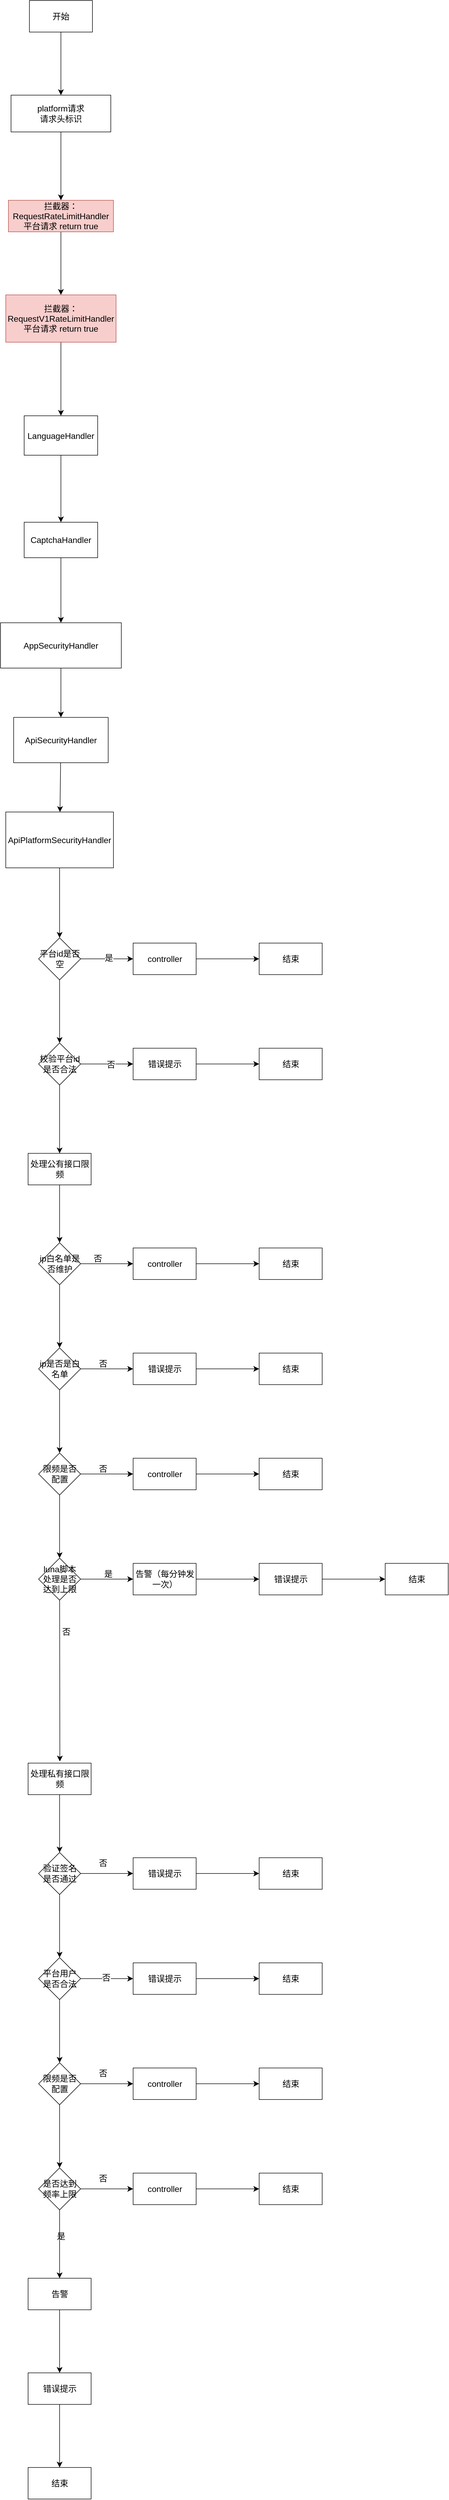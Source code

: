 <mxfile version="21.7.5" type="github">
  <diagram id="C5RBs43oDa-KdzZeNtuy" name="Page-1">
    <mxGraphModel dx="954" dy="544" grid="1" gridSize="10" guides="1" tooltips="1" connect="1" arrows="1" fold="1" page="1" pageScale="1" pageWidth="200000" pageHeight="200000" math="0" shadow="0">
      <root>
        <mxCell id="WIyWlLk6GJQsqaUBKTNV-0" />
        <mxCell id="WIyWlLk6GJQsqaUBKTNV-1" parent="WIyWlLk6GJQsqaUBKTNV-0" />
        <mxCell id="5qjLmSa4h2L6G2S_yBga-2" value="" style="edgeStyle=none;curved=1;rounded=0;orthogonalLoop=1;jettySize=auto;html=1;fontSize=12;startSize=8;endSize=8;" edge="1" parent="WIyWlLk6GJQsqaUBKTNV-1" source="5qjLmSa4h2L6G2S_yBga-0" target="5qjLmSa4h2L6G2S_yBga-1">
          <mxGeometry relative="1" as="geometry" />
        </mxCell>
        <mxCell id="5qjLmSa4h2L6G2S_yBga-0" value="开始" style="rounded=0;whiteSpace=wrap;html=1;fontSize=16;" vertex="1" parent="WIyWlLk6GJQsqaUBKTNV-1">
          <mxGeometry x="270" y="70" width="120" height="60" as="geometry" />
        </mxCell>
        <mxCell id="5qjLmSa4h2L6G2S_yBga-4" value="" style="edgeStyle=none;curved=1;rounded=0;orthogonalLoop=1;jettySize=auto;html=1;fontSize=12;startSize=8;endSize=8;" edge="1" parent="WIyWlLk6GJQsqaUBKTNV-1" source="5qjLmSa4h2L6G2S_yBga-1" target="5qjLmSa4h2L6G2S_yBga-3">
          <mxGeometry relative="1" as="geometry" />
        </mxCell>
        <mxCell id="5qjLmSa4h2L6G2S_yBga-1" value="platform请求&lt;br&gt;请求头标识" style="rounded=0;whiteSpace=wrap;html=1;fontSize=16;" vertex="1" parent="WIyWlLk6GJQsqaUBKTNV-1">
          <mxGeometry x="235" y="250" width="190" height="70" as="geometry" />
        </mxCell>
        <mxCell id="5qjLmSa4h2L6G2S_yBga-6" value="" style="edgeStyle=none;curved=1;rounded=0;orthogonalLoop=1;jettySize=auto;html=1;fontSize=12;startSize=8;endSize=8;" edge="1" parent="WIyWlLk6GJQsqaUBKTNV-1" source="5qjLmSa4h2L6G2S_yBga-3" target="5qjLmSa4h2L6G2S_yBga-5">
          <mxGeometry relative="1" as="geometry" />
        </mxCell>
        <mxCell id="5qjLmSa4h2L6G2S_yBga-3" value="拦截器：RequestRateLimitHandler&lt;br&gt;平台请求 return true" style="whiteSpace=wrap;html=1;fontSize=16;rounded=0;fillColor=#f8cecc;strokeColor=#b85450;" vertex="1" parent="WIyWlLk6GJQsqaUBKTNV-1">
          <mxGeometry x="230" y="450" width="200" height="60" as="geometry" />
        </mxCell>
        <mxCell id="5qjLmSa4h2L6G2S_yBga-8" value="" style="edgeStyle=none;curved=1;rounded=0;orthogonalLoop=1;jettySize=auto;html=1;fontSize=12;startSize=8;endSize=8;" edge="1" parent="WIyWlLk6GJQsqaUBKTNV-1" source="5qjLmSa4h2L6G2S_yBga-5" target="5qjLmSa4h2L6G2S_yBga-7">
          <mxGeometry relative="1" as="geometry" />
        </mxCell>
        <mxCell id="5qjLmSa4h2L6G2S_yBga-5" value="拦截器：&lt;br&gt;RequestV1RateLimitHandler&lt;br&gt;平台请求 return true" style="whiteSpace=wrap;html=1;fontSize=16;rounded=0;fillColor=#f8cecc;strokeColor=#b85450;" vertex="1" parent="WIyWlLk6GJQsqaUBKTNV-1">
          <mxGeometry x="225" y="630" width="210" height="90" as="geometry" />
        </mxCell>
        <mxCell id="5qjLmSa4h2L6G2S_yBga-10" value="" style="edgeStyle=none;curved=1;rounded=0;orthogonalLoop=1;jettySize=auto;html=1;fontSize=12;startSize=8;endSize=8;" edge="1" parent="WIyWlLk6GJQsqaUBKTNV-1" source="5qjLmSa4h2L6G2S_yBga-7" target="5qjLmSa4h2L6G2S_yBga-9">
          <mxGeometry relative="1" as="geometry" />
        </mxCell>
        <mxCell id="5qjLmSa4h2L6G2S_yBga-7" value="LanguageHandler" style="whiteSpace=wrap;html=1;fontSize=16;rounded=0;" vertex="1" parent="WIyWlLk6GJQsqaUBKTNV-1">
          <mxGeometry x="260" y="860" width="140" height="75" as="geometry" />
        </mxCell>
        <mxCell id="5qjLmSa4h2L6G2S_yBga-12" value="" style="edgeStyle=none;curved=1;rounded=0;orthogonalLoop=1;jettySize=auto;html=1;fontSize=12;startSize=8;endSize=8;" edge="1" parent="WIyWlLk6GJQsqaUBKTNV-1" source="5qjLmSa4h2L6G2S_yBga-9" target="5qjLmSa4h2L6G2S_yBga-11">
          <mxGeometry relative="1" as="geometry" />
        </mxCell>
        <mxCell id="5qjLmSa4h2L6G2S_yBga-9" value="CaptchaHandler" style="whiteSpace=wrap;html=1;fontSize=16;rounded=0;" vertex="1" parent="WIyWlLk6GJQsqaUBKTNV-1">
          <mxGeometry x="260" y="1062.5" width="140" height="67.5" as="geometry" />
        </mxCell>
        <mxCell id="5qjLmSa4h2L6G2S_yBga-14" value="" style="edgeStyle=none;curved=1;rounded=0;orthogonalLoop=1;jettySize=auto;html=1;fontSize=12;startSize=8;endSize=8;" edge="1" parent="WIyWlLk6GJQsqaUBKTNV-1" source="5qjLmSa4h2L6G2S_yBga-11" target="5qjLmSa4h2L6G2S_yBga-13">
          <mxGeometry relative="1" as="geometry" />
        </mxCell>
        <mxCell id="5qjLmSa4h2L6G2S_yBga-11" value="AppSecurityHandler" style="whiteSpace=wrap;html=1;fontSize=16;rounded=0;" vertex="1" parent="WIyWlLk6GJQsqaUBKTNV-1">
          <mxGeometry x="215" y="1253.75" width="230" height="86.25" as="geometry" />
        </mxCell>
        <mxCell id="5qjLmSa4h2L6G2S_yBga-16" value="" style="edgeStyle=none;curved=1;rounded=0;orthogonalLoop=1;jettySize=auto;html=1;fontSize=12;startSize=8;endSize=8;" edge="1" parent="WIyWlLk6GJQsqaUBKTNV-1" source="5qjLmSa4h2L6G2S_yBga-13" target="5qjLmSa4h2L6G2S_yBga-15">
          <mxGeometry relative="1" as="geometry" />
        </mxCell>
        <mxCell id="5qjLmSa4h2L6G2S_yBga-13" value="ApiSecurityHandler" style="whiteSpace=wrap;html=1;fontSize=16;rounded=0;" vertex="1" parent="WIyWlLk6GJQsqaUBKTNV-1">
          <mxGeometry x="240" y="1433.75" width="180" height="86.25" as="geometry" />
        </mxCell>
        <mxCell id="5qjLmSa4h2L6G2S_yBga-20" value="" style="edgeStyle=none;curved=1;rounded=0;orthogonalLoop=1;jettySize=auto;html=1;fontSize=12;startSize=8;endSize=8;" edge="1" parent="WIyWlLk6GJQsqaUBKTNV-1" source="5qjLmSa4h2L6G2S_yBga-15" target="5qjLmSa4h2L6G2S_yBga-19">
          <mxGeometry relative="1" as="geometry" />
        </mxCell>
        <mxCell id="5qjLmSa4h2L6G2S_yBga-15" value="ApiPlatformSecurityHandler" style="whiteSpace=wrap;html=1;fontSize=16;rounded=0;" vertex="1" parent="WIyWlLk6GJQsqaUBKTNV-1">
          <mxGeometry x="225" y="1613.75" width="205" height="106.25" as="geometry" />
        </mxCell>
        <mxCell id="5qjLmSa4h2L6G2S_yBga-22" value="" style="edgeStyle=none;curved=1;rounded=0;orthogonalLoop=1;jettySize=auto;html=1;fontSize=12;startSize=8;endSize=8;" edge="1" parent="WIyWlLk6GJQsqaUBKTNV-1" source="5qjLmSa4h2L6G2S_yBga-19" target="5qjLmSa4h2L6G2S_yBga-21">
          <mxGeometry relative="1" as="geometry" />
        </mxCell>
        <mxCell id="5qjLmSa4h2L6G2S_yBga-23" value="是" style="edgeLabel;html=1;align=center;verticalAlign=middle;resizable=0;points=[];fontSize=16;" vertex="1" connectable="0" parent="5qjLmSa4h2L6G2S_yBga-22">
          <mxGeometry x="0.07" y="2" relative="1" as="geometry">
            <mxPoint as="offset" />
          </mxGeometry>
        </mxCell>
        <mxCell id="5qjLmSa4h2L6G2S_yBga-30" value="" style="edgeStyle=none;curved=1;rounded=0;orthogonalLoop=1;jettySize=auto;html=1;fontSize=12;startSize=8;endSize=8;" edge="1" parent="WIyWlLk6GJQsqaUBKTNV-1" source="5qjLmSa4h2L6G2S_yBga-19" target="5qjLmSa4h2L6G2S_yBga-29">
          <mxGeometry relative="1" as="geometry" />
        </mxCell>
        <mxCell id="5qjLmSa4h2L6G2S_yBga-19" value="平台id是否空" style="rhombus;whiteSpace=wrap;html=1;fontSize=16;rounded=0;" vertex="1" parent="WIyWlLk6GJQsqaUBKTNV-1">
          <mxGeometry x="287.5" y="1853.125" width="80" height="80" as="geometry" />
        </mxCell>
        <mxCell id="5qjLmSa4h2L6G2S_yBga-98" value="" style="edgeStyle=none;curved=1;rounded=0;orthogonalLoop=1;jettySize=auto;html=1;fontSize=12;startSize=8;endSize=8;" edge="1" parent="WIyWlLk6GJQsqaUBKTNV-1" source="5qjLmSa4h2L6G2S_yBga-21" target="5qjLmSa4h2L6G2S_yBga-97">
          <mxGeometry relative="1" as="geometry" />
        </mxCell>
        <mxCell id="5qjLmSa4h2L6G2S_yBga-21" value="controller" style="whiteSpace=wrap;html=1;fontSize=16;rounded=0;" vertex="1" parent="WIyWlLk6GJQsqaUBKTNV-1">
          <mxGeometry x="467.5" y="1863.125" width="120" height="60" as="geometry" />
        </mxCell>
        <mxCell id="5qjLmSa4h2L6G2S_yBga-32" value="" style="edgeStyle=none;curved=1;rounded=0;orthogonalLoop=1;jettySize=auto;html=1;fontSize=12;startSize=8;endSize=8;" edge="1" parent="WIyWlLk6GJQsqaUBKTNV-1" source="5qjLmSa4h2L6G2S_yBga-29" target="5qjLmSa4h2L6G2S_yBga-31">
          <mxGeometry relative="1" as="geometry" />
        </mxCell>
        <mxCell id="5qjLmSa4h2L6G2S_yBga-33" value="否" style="edgeLabel;html=1;align=center;verticalAlign=middle;resizable=0;points=[];fontSize=16;" vertex="1" connectable="0" parent="5qjLmSa4h2L6G2S_yBga-32">
          <mxGeometry x="0.13" y="-1" relative="1" as="geometry">
            <mxPoint x="1" as="offset" />
          </mxGeometry>
        </mxCell>
        <mxCell id="5qjLmSa4h2L6G2S_yBga-35" value="" style="edgeStyle=none;curved=1;rounded=0;orthogonalLoop=1;jettySize=auto;html=1;fontSize=12;startSize=8;endSize=8;" edge="1" parent="WIyWlLk6GJQsqaUBKTNV-1" source="5qjLmSa4h2L6G2S_yBga-29" target="5qjLmSa4h2L6G2S_yBga-34">
          <mxGeometry relative="1" as="geometry" />
        </mxCell>
        <mxCell id="5qjLmSa4h2L6G2S_yBga-29" value="校验平台id是否合法" style="rhombus;whiteSpace=wrap;html=1;fontSize=16;rounded=0;" vertex="1" parent="WIyWlLk6GJQsqaUBKTNV-1">
          <mxGeometry x="287.5" y="2053.125" width="80" height="80" as="geometry" />
        </mxCell>
        <mxCell id="5qjLmSa4h2L6G2S_yBga-94" value="" style="edgeStyle=none;curved=1;rounded=0;orthogonalLoop=1;jettySize=auto;html=1;fontSize=12;startSize=8;endSize=8;" edge="1" parent="WIyWlLk6GJQsqaUBKTNV-1" source="5qjLmSa4h2L6G2S_yBga-31" target="5qjLmSa4h2L6G2S_yBga-93">
          <mxGeometry relative="1" as="geometry" />
        </mxCell>
        <mxCell id="5qjLmSa4h2L6G2S_yBga-31" value="错误提示" style="whiteSpace=wrap;html=1;fontSize=16;rounded=0;" vertex="1" parent="WIyWlLk6GJQsqaUBKTNV-1">
          <mxGeometry x="467.5" y="2063.125" width="120" height="60" as="geometry" />
        </mxCell>
        <mxCell id="5qjLmSa4h2L6G2S_yBga-37" value="" style="edgeStyle=none;curved=1;rounded=0;orthogonalLoop=1;jettySize=auto;html=1;fontSize=12;startSize=8;endSize=8;" edge="1" parent="WIyWlLk6GJQsqaUBKTNV-1" source="5qjLmSa4h2L6G2S_yBga-34" target="5qjLmSa4h2L6G2S_yBga-36">
          <mxGeometry relative="1" as="geometry" />
        </mxCell>
        <mxCell id="5qjLmSa4h2L6G2S_yBga-34" value="处理公有接口限频" style="whiteSpace=wrap;html=1;fontSize=16;rounded=0;" vertex="1" parent="WIyWlLk6GJQsqaUBKTNV-1">
          <mxGeometry x="267.5" y="2263.125" width="120" height="60" as="geometry" />
        </mxCell>
        <mxCell id="5qjLmSa4h2L6G2S_yBga-39" value="" style="edgeStyle=none;curved=1;rounded=0;orthogonalLoop=1;jettySize=auto;html=1;fontSize=12;startSize=8;endSize=8;" edge="1" parent="WIyWlLk6GJQsqaUBKTNV-1" source="5qjLmSa4h2L6G2S_yBga-36" target="5qjLmSa4h2L6G2S_yBga-38">
          <mxGeometry relative="1" as="geometry" />
        </mxCell>
        <mxCell id="5qjLmSa4h2L6G2S_yBga-42" value="" style="edgeStyle=none;curved=1;rounded=0;orthogonalLoop=1;jettySize=auto;html=1;fontSize=12;startSize=8;endSize=8;" edge="1" parent="WIyWlLk6GJQsqaUBKTNV-1" source="5qjLmSa4h2L6G2S_yBga-36" target="5qjLmSa4h2L6G2S_yBga-41">
          <mxGeometry relative="1" as="geometry" />
        </mxCell>
        <mxCell id="5qjLmSa4h2L6G2S_yBga-36" value="ip白名单是否维护" style="rhombus;whiteSpace=wrap;html=1;fontSize=16;rounded=0;" vertex="1" parent="WIyWlLk6GJQsqaUBKTNV-1">
          <mxGeometry x="287.5" y="2433.125" width="80" height="80" as="geometry" />
        </mxCell>
        <mxCell id="5qjLmSa4h2L6G2S_yBga-96" value="" style="edgeStyle=none;curved=1;rounded=0;orthogonalLoop=1;jettySize=auto;html=1;fontSize=12;startSize=8;endSize=8;" edge="1" parent="WIyWlLk6GJQsqaUBKTNV-1" source="5qjLmSa4h2L6G2S_yBga-38" target="5qjLmSa4h2L6G2S_yBga-95">
          <mxGeometry relative="1" as="geometry" />
        </mxCell>
        <mxCell id="5qjLmSa4h2L6G2S_yBga-38" value="controller" style="whiteSpace=wrap;html=1;fontSize=16;rounded=0;" vertex="1" parent="WIyWlLk6GJQsqaUBKTNV-1">
          <mxGeometry x="467.5" y="2443.125" width="120" height="60" as="geometry" />
        </mxCell>
        <mxCell id="5qjLmSa4h2L6G2S_yBga-40" value="否" style="text;html=1;align=center;verticalAlign=middle;resizable=0;points=[];autosize=1;strokeColor=none;fillColor=none;fontSize=16;" vertex="1" parent="WIyWlLk6GJQsqaUBKTNV-1">
          <mxGeometry x="380" y="2448" width="40" height="30" as="geometry" />
        </mxCell>
        <mxCell id="5qjLmSa4h2L6G2S_yBga-44" value="" style="edgeStyle=none;curved=1;rounded=0;orthogonalLoop=1;jettySize=auto;html=1;fontSize=12;startSize=8;endSize=8;" edge="1" parent="WIyWlLk6GJQsqaUBKTNV-1" source="5qjLmSa4h2L6G2S_yBga-41" target="5qjLmSa4h2L6G2S_yBga-43">
          <mxGeometry relative="1" as="geometry" />
        </mxCell>
        <mxCell id="5qjLmSa4h2L6G2S_yBga-47" value="" style="edgeStyle=none;curved=1;rounded=0;orthogonalLoop=1;jettySize=auto;html=1;fontSize=12;startSize=8;endSize=8;" edge="1" parent="WIyWlLk6GJQsqaUBKTNV-1" source="5qjLmSa4h2L6G2S_yBga-41" target="5qjLmSa4h2L6G2S_yBga-46">
          <mxGeometry relative="1" as="geometry" />
        </mxCell>
        <mxCell id="5qjLmSa4h2L6G2S_yBga-41" value="ip是否是白名单" style="rhombus;whiteSpace=wrap;html=1;fontSize=16;rounded=0;" vertex="1" parent="WIyWlLk6GJQsqaUBKTNV-1">
          <mxGeometry x="287.5" y="2633.125" width="80" height="80" as="geometry" />
        </mxCell>
        <mxCell id="5qjLmSa4h2L6G2S_yBga-100" value="" style="edgeStyle=none;curved=1;rounded=0;orthogonalLoop=1;jettySize=auto;html=1;fontSize=12;startSize=8;endSize=8;" edge="1" parent="WIyWlLk6GJQsqaUBKTNV-1" source="5qjLmSa4h2L6G2S_yBga-43" target="5qjLmSa4h2L6G2S_yBga-99">
          <mxGeometry relative="1" as="geometry" />
        </mxCell>
        <mxCell id="5qjLmSa4h2L6G2S_yBga-43" value="错误提示" style="whiteSpace=wrap;html=1;fontSize=16;rounded=0;" vertex="1" parent="WIyWlLk6GJQsqaUBKTNV-1">
          <mxGeometry x="467.5" y="2643.125" width="120" height="60" as="geometry" />
        </mxCell>
        <mxCell id="5qjLmSa4h2L6G2S_yBga-45" value="否" style="text;html=1;align=center;verticalAlign=middle;resizable=0;points=[];autosize=1;strokeColor=none;fillColor=none;fontSize=16;" vertex="1" parent="WIyWlLk6GJQsqaUBKTNV-1">
          <mxGeometry x="390" y="2648" width="40" height="30" as="geometry" />
        </mxCell>
        <mxCell id="5qjLmSa4h2L6G2S_yBga-49" value="" style="edgeStyle=none;curved=1;rounded=0;orthogonalLoop=1;jettySize=auto;html=1;fontSize=12;startSize=8;endSize=8;" edge="1" parent="WIyWlLk6GJQsqaUBKTNV-1" source="5qjLmSa4h2L6G2S_yBga-46" target="5qjLmSa4h2L6G2S_yBga-48">
          <mxGeometry relative="1" as="geometry" />
        </mxCell>
        <mxCell id="5qjLmSa4h2L6G2S_yBga-52" value="" style="edgeStyle=none;curved=1;rounded=0;orthogonalLoop=1;jettySize=auto;html=1;fontSize=12;startSize=8;endSize=8;" edge="1" parent="WIyWlLk6GJQsqaUBKTNV-1" source="5qjLmSa4h2L6G2S_yBga-46" target="5qjLmSa4h2L6G2S_yBga-51">
          <mxGeometry relative="1" as="geometry" />
        </mxCell>
        <mxCell id="5qjLmSa4h2L6G2S_yBga-46" value="限频是否配置" style="rhombus;whiteSpace=wrap;html=1;fontSize=16;rounded=0;" vertex="1" parent="WIyWlLk6GJQsqaUBKTNV-1">
          <mxGeometry x="287.5" y="2833.125" width="80" height="80" as="geometry" />
        </mxCell>
        <mxCell id="5qjLmSa4h2L6G2S_yBga-102" value="" style="edgeStyle=none;curved=1;rounded=0;orthogonalLoop=1;jettySize=auto;html=1;fontSize=12;startSize=8;endSize=8;" edge="1" parent="WIyWlLk6GJQsqaUBKTNV-1" source="5qjLmSa4h2L6G2S_yBga-48" target="5qjLmSa4h2L6G2S_yBga-101">
          <mxGeometry relative="1" as="geometry" />
        </mxCell>
        <mxCell id="5qjLmSa4h2L6G2S_yBga-48" value="controller" style="whiteSpace=wrap;html=1;fontSize=16;rounded=0;" vertex="1" parent="WIyWlLk6GJQsqaUBKTNV-1">
          <mxGeometry x="467.5" y="2843.125" width="120" height="60" as="geometry" />
        </mxCell>
        <mxCell id="5qjLmSa4h2L6G2S_yBga-50" value="否" style="text;html=1;align=center;verticalAlign=middle;resizable=0;points=[];autosize=1;strokeColor=none;fillColor=none;fontSize=16;" vertex="1" parent="WIyWlLk6GJQsqaUBKTNV-1">
          <mxGeometry x="390" y="2848" width="40" height="30" as="geometry" />
        </mxCell>
        <mxCell id="5qjLmSa4h2L6G2S_yBga-54" value="" style="edgeStyle=none;curved=1;rounded=0;orthogonalLoop=1;jettySize=auto;html=1;fontSize=12;startSize=8;endSize=8;" edge="1" parent="WIyWlLk6GJQsqaUBKTNV-1" source="5qjLmSa4h2L6G2S_yBga-51" target="5qjLmSa4h2L6G2S_yBga-53">
          <mxGeometry relative="1" as="geometry" />
        </mxCell>
        <mxCell id="5qjLmSa4h2L6G2S_yBga-57" value="" style="edgeStyle=none;curved=1;rounded=0;orthogonalLoop=1;jettySize=auto;html=1;fontSize=12;startSize=8;endSize=8;" edge="1" parent="WIyWlLk6GJQsqaUBKTNV-1" source="5qjLmSa4h2L6G2S_yBga-51">
          <mxGeometry relative="1" as="geometry">
            <mxPoint x="328" y="3420" as="targetPoint" />
          </mxGeometry>
        </mxCell>
        <mxCell id="5qjLmSa4h2L6G2S_yBga-51" value="luna脚本处理是否达到上限" style="rhombus;whiteSpace=wrap;html=1;fontSize=16;rounded=0;" vertex="1" parent="WIyWlLk6GJQsqaUBKTNV-1">
          <mxGeometry x="287.5" y="3033.125" width="80" height="80" as="geometry" />
        </mxCell>
        <mxCell id="5qjLmSa4h2L6G2S_yBga-89" value="" style="edgeStyle=none;curved=1;rounded=0;orthogonalLoop=1;jettySize=auto;html=1;fontSize=12;startSize=8;endSize=8;" edge="1" parent="WIyWlLk6GJQsqaUBKTNV-1" source="5qjLmSa4h2L6G2S_yBga-53" target="5qjLmSa4h2L6G2S_yBga-88">
          <mxGeometry relative="1" as="geometry" />
        </mxCell>
        <mxCell id="5qjLmSa4h2L6G2S_yBga-53" value="告警（每分钟发一次）" style="whiteSpace=wrap;html=1;fontSize=16;rounded=0;" vertex="1" parent="WIyWlLk6GJQsqaUBKTNV-1">
          <mxGeometry x="467.5" y="3043.125" width="120" height="60" as="geometry" />
        </mxCell>
        <mxCell id="5qjLmSa4h2L6G2S_yBga-55" value="是" style="text;html=1;align=center;verticalAlign=middle;resizable=0;points=[];autosize=1;strokeColor=none;fillColor=none;fontSize=16;" vertex="1" parent="WIyWlLk6GJQsqaUBKTNV-1">
          <mxGeometry x="400" y="3048" width="40" height="30" as="geometry" />
        </mxCell>
        <mxCell id="5qjLmSa4h2L6G2S_yBga-61" value="" style="edgeStyle=none;curved=1;rounded=0;orthogonalLoop=1;jettySize=auto;html=1;fontSize=12;startSize=8;endSize=8;" edge="1" parent="WIyWlLk6GJQsqaUBKTNV-1" source="5qjLmSa4h2L6G2S_yBga-58" target="5qjLmSa4h2L6G2S_yBga-60">
          <mxGeometry relative="1" as="geometry" />
        </mxCell>
        <mxCell id="5qjLmSa4h2L6G2S_yBga-58" value="处理私有接口限频" style="whiteSpace=wrap;html=1;fontSize=16;rounded=0;" vertex="1" parent="WIyWlLk6GJQsqaUBKTNV-1">
          <mxGeometry x="267.5" y="3423.125" width="120" height="60" as="geometry" />
        </mxCell>
        <mxCell id="5qjLmSa4h2L6G2S_yBga-63" value="" style="edgeStyle=none;curved=1;rounded=0;orthogonalLoop=1;jettySize=auto;html=1;fontSize=12;startSize=8;endSize=8;" edge="1" parent="WIyWlLk6GJQsqaUBKTNV-1" source="5qjLmSa4h2L6G2S_yBga-60" target="5qjLmSa4h2L6G2S_yBga-62">
          <mxGeometry relative="1" as="geometry" />
        </mxCell>
        <mxCell id="5qjLmSa4h2L6G2S_yBga-68" value="" style="edgeStyle=none;curved=1;rounded=0;orthogonalLoop=1;jettySize=auto;html=1;fontSize=12;startSize=8;endSize=8;" edge="1" parent="WIyWlLk6GJQsqaUBKTNV-1" source="5qjLmSa4h2L6G2S_yBga-60" target="5qjLmSa4h2L6G2S_yBga-67">
          <mxGeometry relative="1" as="geometry" />
        </mxCell>
        <mxCell id="5qjLmSa4h2L6G2S_yBga-60" value="验证签名是否通过" style="rhombus;whiteSpace=wrap;html=1;fontSize=16;rounded=0;" vertex="1" parent="WIyWlLk6GJQsqaUBKTNV-1">
          <mxGeometry x="287.5" y="3593.125" width="80" height="80" as="geometry" />
        </mxCell>
        <mxCell id="5qjLmSa4h2L6G2S_yBga-104" value="" style="edgeStyle=none;curved=1;rounded=0;orthogonalLoop=1;jettySize=auto;html=1;fontSize=12;startSize=8;endSize=8;" edge="1" parent="WIyWlLk6GJQsqaUBKTNV-1" source="5qjLmSa4h2L6G2S_yBga-62" target="5qjLmSa4h2L6G2S_yBga-103">
          <mxGeometry relative="1" as="geometry" />
        </mxCell>
        <mxCell id="5qjLmSa4h2L6G2S_yBga-62" value="错误提示" style="whiteSpace=wrap;html=1;fontSize=16;rounded=0;" vertex="1" parent="WIyWlLk6GJQsqaUBKTNV-1">
          <mxGeometry x="467.5" y="3603.125" width="120" height="60" as="geometry" />
        </mxCell>
        <mxCell id="5qjLmSa4h2L6G2S_yBga-64" value="否" style="text;html=1;align=center;verticalAlign=middle;resizable=0;points=[];autosize=1;strokeColor=none;fillColor=none;fontSize=16;" vertex="1" parent="WIyWlLk6GJQsqaUBKTNV-1">
          <mxGeometry x="390" y="3598" width="40" height="30" as="geometry" />
        </mxCell>
        <mxCell id="5qjLmSa4h2L6G2S_yBga-70" value="" style="edgeStyle=none;curved=1;rounded=0;orthogonalLoop=1;jettySize=auto;html=1;fontSize=12;startSize=8;endSize=8;" edge="1" parent="WIyWlLk6GJQsqaUBKTNV-1" source="5qjLmSa4h2L6G2S_yBga-67" target="5qjLmSa4h2L6G2S_yBga-69">
          <mxGeometry relative="1" as="geometry" />
        </mxCell>
        <mxCell id="5qjLmSa4h2L6G2S_yBga-72" value="否" style="edgeLabel;html=1;align=center;verticalAlign=middle;resizable=0;points=[];fontSize=16;" vertex="1" connectable="0" parent="5qjLmSa4h2L6G2S_yBga-70">
          <mxGeometry x="-0.03" y="2" relative="1" as="geometry">
            <mxPoint as="offset" />
          </mxGeometry>
        </mxCell>
        <mxCell id="5qjLmSa4h2L6G2S_yBga-74" value="" style="edgeStyle=none;curved=1;rounded=0;orthogonalLoop=1;jettySize=auto;html=1;fontSize=12;startSize=8;endSize=8;" edge="1" parent="WIyWlLk6GJQsqaUBKTNV-1" source="5qjLmSa4h2L6G2S_yBga-67" target="5qjLmSa4h2L6G2S_yBga-73">
          <mxGeometry relative="1" as="geometry" />
        </mxCell>
        <mxCell id="5qjLmSa4h2L6G2S_yBga-67" value="平台用户是否合法" style="rhombus;whiteSpace=wrap;html=1;fontSize=16;rounded=0;" vertex="1" parent="WIyWlLk6GJQsqaUBKTNV-1">
          <mxGeometry x="287.5" y="3793.125" width="80" height="80" as="geometry" />
        </mxCell>
        <mxCell id="5qjLmSa4h2L6G2S_yBga-106" value="" style="edgeStyle=none;curved=1;rounded=0;orthogonalLoop=1;jettySize=auto;html=1;fontSize=12;startSize=8;endSize=8;" edge="1" parent="WIyWlLk6GJQsqaUBKTNV-1" source="5qjLmSa4h2L6G2S_yBga-69" target="5qjLmSa4h2L6G2S_yBga-105">
          <mxGeometry relative="1" as="geometry" />
        </mxCell>
        <mxCell id="5qjLmSa4h2L6G2S_yBga-69" value="错误提示" style="whiteSpace=wrap;html=1;fontSize=16;rounded=0;" vertex="1" parent="WIyWlLk6GJQsqaUBKTNV-1">
          <mxGeometry x="467.5" y="3803.125" width="120" height="60" as="geometry" />
        </mxCell>
        <mxCell id="5qjLmSa4h2L6G2S_yBga-76" value="" style="edgeStyle=none;curved=1;rounded=0;orthogonalLoop=1;jettySize=auto;html=1;fontSize=12;startSize=8;endSize=8;" edge="1" parent="WIyWlLk6GJQsqaUBKTNV-1" source="5qjLmSa4h2L6G2S_yBga-73" target="5qjLmSa4h2L6G2S_yBga-75">
          <mxGeometry relative="1" as="geometry" />
        </mxCell>
        <mxCell id="5qjLmSa4h2L6G2S_yBga-79" value="" style="edgeStyle=none;curved=1;rounded=0;orthogonalLoop=1;jettySize=auto;html=1;fontSize=12;startSize=8;endSize=8;" edge="1" parent="WIyWlLk6GJQsqaUBKTNV-1" source="5qjLmSa4h2L6G2S_yBga-73" target="5qjLmSa4h2L6G2S_yBga-78">
          <mxGeometry relative="1" as="geometry" />
        </mxCell>
        <mxCell id="5qjLmSa4h2L6G2S_yBga-73" value="限频是否配置" style="rhombus;whiteSpace=wrap;html=1;fontSize=16;rounded=0;" vertex="1" parent="WIyWlLk6GJQsqaUBKTNV-1">
          <mxGeometry x="287.5" y="3993.125" width="80" height="80" as="geometry" />
        </mxCell>
        <mxCell id="5qjLmSa4h2L6G2S_yBga-108" value="" style="edgeStyle=none;curved=1;rounded=0;orthogonalLoop=1;jettySize=auto;html=1;fontSize=12;startSize=8;endSize=8;" edge="1" parent="WIyWlLk6GJQsqaUBKTNV-1" source="5qjLmSa4h2L6G2S_yBga-75" target="5qjLmSa4h2L6G2S_yBga-107">
          <mxGeometry relative="1" as="geometry" />
        </mxCell>
        <mxCell id="5qjLmSa4h2L6G2S_yBga-75" value="controller" style="whiteSpace=wrap;html=1;fontSize=16;rounded=0;" vertex="1" parent="WIyWlLk6GJQsqaUBKTNV-1">
          <mxGeometry x="467.5" y="4003.125" width="120" height="60" as="geometry" />
        </mxCell>
        <mxCell id="5qjLmSa4h2L6G2S_yBga-77" value="否" style="text;html=1;align=center;verticalAlign=middle;resizable=0;points=[];autosize=1;strokeColor=none;fillColor=none;fontSize=16;" vertex="1" parent="WIyWlLk6GJQsqaUBKTNV-1">
          <mxGeometry x="390" y="3998" width="40" height="30" as="geometry" />
        </mxCell>
        <mxCell id="5qjLmSa4h2L6G2S_yBga-81" value="" style="edgeStyle=none;curved=1;rounded=0;orthogonalLoop=1;jettySize=auto;html=1;fontSize=12;startSize=8;endSize=8;" edge="1" parent="WIyWlLk6GJQsqaUBKTNV-1" source="5qjLmSa4h2L6G2S_yBga-78" target="5qjLmSa4h2L6G2S_yBga-80">
          <mxGeometry relative="1" as="geometry" />
        </mxCell>
        <mxCell id="5qjLmSa4h2L6G2S_yBga-84" value="" style="edgeStyle=none;curved=1;rounded=0;orthogonalLoop=1;jettySize=auto;html=1;fontSize=12;startSize=8;endSize=8;" edge="1" parent="WIyWlLk6GJQsqaUBKTNV-1" source="5qjLmSa4h2L6G2S_yBga-78" target="5qjLmSa4h2L6G2S_yBga-83">
          <mxGeometry relative="1" as="geometry" />
        </mxCell>
        <mxCell id="5qjLmSa4h2L6G2S_yBga-78" value="是否达到频率上限" style="rhombus;whiteSpace=wrap;html=1;fontSize=16;rounded=0;" vertex="1" parent="WIyWlLk6GJQsqaUBKTNV-1">
          <mxGeometry x="287.5" y="4193.125" width="80" height="80" as="geometry" />
        </mxCell>
        <mxCell id="5qjLmSa4h2L6G2S_yBga-110" value="" style="edgeStyle=none;curved=1;rounded=0;orthogonalLoop=1;jettySize=auto;html=1;fontSize=12;startSize=8;endSize=8;" edge="1" parent="WIyWlLk6GJQsqaUBKTNV-1" source="5qjLmSa4h2L6G2S_yBga-80" target="5qjLmSa4h2L6G2S_yBga-109">
          <mxGeometry relative="1" as="geometry" />
        </mxCell>
        <mxCell id="5qjLmSa4h2L6G2S_yBga-80" value="controller" style="whiteSpace=wrap;html=1;fontSize=16;rounded=0;" vertex="1" parent="WIyWlLk6GJQsqaUBKTNV-1">
          <mxGeometry x="467.5" y="4203.125" width="120" height="60" as="geometry" />
        </mxCell>
        <mxCell id="5qjLmSa4h2L6G2S_yBga-82" value="否" style="text;html=1;align=center;verticalAlign=middle;resizable=0;points=[];autosize=1;strokeColor=none;fillColor=none;fontSize=16;" vertex="1" parent="WIyWlLk6GJQsqaUBKTNV-1">
          <mxGeometry x="390" y="4198" width="40" height="30" as="geometry" />
        </mxCell>
        <mxCell id="5qjLmSa4h2L6G2S_yBga-87" value="" style="edgeStyle=none;curved=1;rounded=0;orthogonalLoop=1;jettySize=auto;html=1;fontSize=12;startSize=8;endSize=8;" edge="1" parent="WIyWlLk6GJQsqaUBKTNV-1" source="5qjLmSa4h2L6G2S_yBga-83" target="5qjLmSa4h2L6G2S_yBga-86">
          <mxGeometry relative="1" as="geometry" />
        </mxCell>
        <mxCell id="5qjLmSa4h2L6G2S_yBga-83" value="告警" style="whiteSpace=wrap;html=1;fontSize=16;rounded=0;" vertex="1" parent="WIyWlLk6GJQsqaUBKTNV-1">
          <mxGeometry x="267.5" y="4403.125" width="120" height="60" as="geometry" />
        </mxCell>
        <mxCell id="5qjLmSa4h2L6G2S_yBga-85" value="是" style="text;html=1;align=center;verticalAlign=middle;resizable=0;points=[];autosize=1;strokeColor=none;fillColor=none;fontSize=16;" vertex="1" parent="WIyWlLk6GJQsqaUBKTNV-1">
          <mxGeometry x="310" y="4308" width="40" height="30" as="geometry" />
        </mxCell>
        <mxCell id="5qjLmSa4h2L6G2S_yBga-112" value="" style="edgeStyle=none;curved=1;rounded=0;orthogonalLoop=1;jettySize=auto;html=1;fontSize=12;startSize=8;endSize=8;" edge="1" parent="WIyWlLk6GJQsqaUBKTNV-1" source="5qjLmSa4h2L6G2S_yBga-86" target="5qjLmSa4h2L6G2S_yBga-111">
          <mxGeometry relative="1" as="geometry" />
        </mxCell>
        <mxCell id="5qjLmSa4h2L6G2S_yBga-86" value="错误提示" style="whiteSpace=wrap;html=1;fontSize=16;rounded=0;" vertex="1" parent="WIyWlLk6GJQsqaUBKTNV-1">
          <mxGeometry x="267.5" y="4583.125" width="120" height="60" as="geometry" />
        </mxCell>
        <mxCell id="5qjLmSa4h2L6G2S_yBga-91" value="" style="edgeStyle=none;curved=1;rounded=0;orthogonalLoop=1;jettySize=auto;html=1;fontSize=12;startSize=8;endSize=8;" edge="1" parent="WIyWlLk6GJQsqaUBKTNV-1" source="5qjLmSa4h2L6G2S_yBga-88" target="5qjLmSa4h2L6G2S_yBga-90">
          <mxGeometry relative="1" as="geometry" />
        </mxCell>
        <mxCell id="5qjLmSa4h2L6G2S_yBga-88" value="错误提示" style="whiteSpace=wrap;html=1;fontSize=16;rounded=0;" vertex="1" parent="WIyWlLk6GJQsqaUBKTNV-1">
          <mxGeometry x="707.5" y="3043.125" width="120" height="60" as="geometry" />
        </mxCell>
        <mxCell id="5qjLmSa4h2L6G2S_yBga-90" value="结束" style="whiteSpace=wrap;html=1;fontSize=16;rounded=0;" vertex="1" parent="WIyWlLk6GJQsqaUBKTNV-1">
          <mxGeometry x="947.5" y="3043.125" width="120" height="60" as="geometry" />
        </mxCell>
        <mxCell id="5qjLmSa4h2L6G2S_yBga-92" value="否" style="text;html=1;align=center;verticalAlign=middle;resizable=0;points=[];autosize=1;strokeColor=none;fillColor=none;fontSize=16;" vertex="1" parent="WIyWlLk6GJQsqaUBKTNV-1">
          <mxGeometry x="320" y="3158" width="40" height="30" as="geometry" />
        </mxCell>
        <mxCell id="5qjLmSa4h2L6G2S_yBga-93" value="结束" style="whiteSpace=wrap;html=1;fontSize=16;rounded=0;" vertex="1" parent="WIyWlLk6GJQsqaUBKTNV-1">
          <mxGeometry x="707.5" y="2063.125" width="120" height="60" as="geometry" />
        </mxCell>
        <mxCell id="5qjLmSa4h2L6G2S_yBga-95" value="结束" style="whiteSpace=wrap;html=1;fontSize=16;rounded=0;" vertex="1" parent="WIyWlLk6GJQsqaUBKTNV-1">
          <mxGeometry x="707.5" y="2443.125" width="120" height="60" as="geometry" />
        </mxCell>
        <mxCell id="5qjLmSa4h2L6G2S_yBga-97" value="结束" style="whiteSpace=wrap;html=1;fontSize=16;rounded=0;" vertex="1" parent="WIyWlLk6GJQsqaUBKTNV-1">
          <mxGeometry x="707.5" y="1863.125" width="120" height="60" as="geometry" />
        </mxCell>
        <mxCell id="5qjLmSa4h2L6G2S_yBga-99" value="结束" style="whiteSpace=wrap;html=1;fontSize=16;rounded=0;" vertex="1" parent="WIyWlLk6GJQsqaUBKTNV-1">
          <mxGeometry x="707.5" y="2643.125" width="120" height="60" as="geometry" />
        </mxCell>
        <mxCell id="5qjLmSa4h2L6G2S_yBga-101" value="结束" style="whiteSpace=wrap;html=1;fontSize=16;rounded=0;" vertex="1" parent="WIyWlLk6GJQsqaUBKTNV-1">
          <mxGeometry x="707.5" y="2843.125" width="120" height="60" as="geometry" />
        </mxCell>
        <mxCell id="5qjLmSa4h2L6G2S_yBga-103" value="结束" style="whiteSpace=wrap;html=1;fontSize=16;rounded=0;" vertex="1" parent="WIyWlLk6GJQsqaUBKTNV-1">
          <mxGeometry x="707.5" y="3603.125" width="120" height="60" as="geometry" />
        </mxCell>
        <mxCell id="5qjLmSa4h2L6G2S_yBga-105" value="结束" style="whiteSpace=wrap;html=1;fontSize=16;rounded=0;" vertex="1" parent="WIyWlLk6GJQsqaUBKTNV-1">
          <mxGeometry x="707.5" y="3803.125" width="120" height="60" as="geometry" />
        </mxCell>
        <mxCell id="5qjLmSa4h2L6G2S_yBga-107" value="结束" style="whiteSpace=wrap;html=1;fontSize=16;rounded=0;" vertex="1" parent="WIyWlLk6GJQsqaUBKTNV-1">
          <mxGeometry x="707.5" y="4003.125" width="120" height="60" as="geometry" />
        </mxCell>
        <mxCell id="5qjLmSa4h2L6G2S_yBga-109" value="结束" style="whiteSpace=wrap;html=1;fontSize=16;rounded=0;" vertex="1" parent="WIyWlLk6GJQsqaUBKTNV-1">
          <mxGeometry x="707.5" y="4203.125" width="120" height="60" as="geometry" />
        </mxCell>
        <mxCell id="5qjLmSa4h2L6G2S_yBga-111" value="结束" style="whiteSpace=wrap;html=1;fontSize=16;rounded=0;" vertex="1" parent="WIyWlLk6GJQsqaUBKTNV-1">
          <mxGeometry x="267.5" y="4763.125" width="120" height="60" as="geometry" />
        </mxCell>
      </root>
    </mxGraphModel>
  </diagram>
</mxfile>
